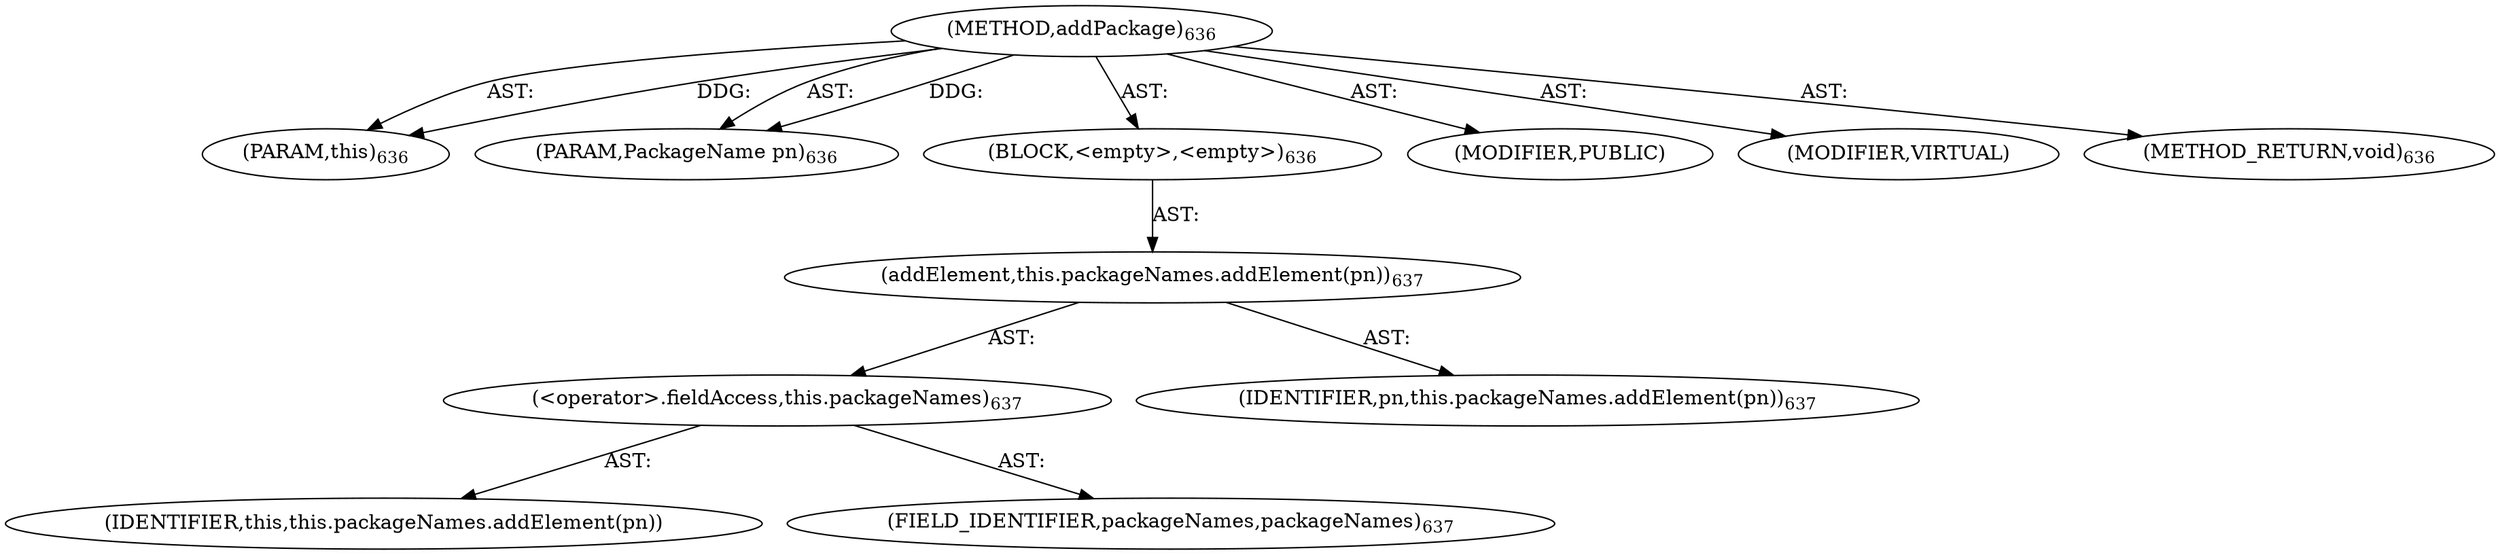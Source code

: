 digraph "addPackage" {  
"111669149739" [label = <(METHOD,addPackage)<SUB>636</SUB>> ]
"115964117121" [label = <(PARAM,this)<SUB>636</SUB>> ]
"115964117122" [label = <(PARAM,PackageName pn)<SUB>636</SUB>> ]
"25769803835" [label = <(BLOCK,&lt;empty&gt;,&lt;empty&gt;)<SUB>636</SUB>> ]
"30064771237" [label = <(addElement,this.packageNames.addElement(pn))<SUB>637</SUB>> ]
"30064771238" [label = <(&lt;operator&gt;.fieldAccess,this.packageNames)<SUB>637</SUB>> ]
"68719476954" [label = <(IDENTIFIER,this,this.packageNames.addElement(pn))> ]
"55834574904" [label = <(FIELD_IDENTIFIER,packageNames,packageNames)<SUB>637</SUB>> ]
"68719476955" [label = <(IDENTIFIER,pn,this.packageNames.addElement(pn))<SUB>637</SUB>> ]
"133143986311" [label = <(MODIFIER,PUBLIC)> ]
"133143986312" [label = <(MODIFIER,VIRTUAL)> ]
"128849018923" [label = <(METHOD_RETURN,void)<SUB>636</SUB>> ]
  "111669149739" -> "115964117121"  [ label = "AST: "] 
  "111669149739" -> "115964117122"  [ label = "AST: "] 
  "111669149739" -> "25769803835"  [ label = "AST: "] 
  "111669149739" -> "133143986311"  [ label = "AST: "] 
  "111669149739" -> "133143986312"  [ label = "AST: "] 
  "111669149739" -> "128849018923"  [ label = "AST: "] 
  "25769803835" -> "30064771237"  [ label = "AST: "] 
  "30064771237" -> "30064771238"  [ label = "AST: "] 
  "30064771237" -> "68719476955"  [ label = "AST: "] 
  "30064771238" -> "68719476954"  [ label = "AST: "] 
  "30064771238" -> "55834574904"  [ label = "AST: "] 
  "111669149739" -> "115964117121"  [ label = "DDG: "] 
  "111669149739" -> "115964117122"  [ label = "DDG: "] 
}
